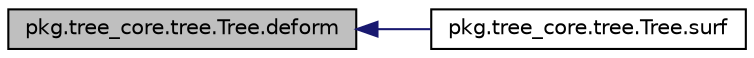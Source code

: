 digraph "pkg.tree_core.tree.Tree.deform"
{
  edge [fontname="Helvetica",fontsize="10",labelfontname="Helvetica",labelfontsize="10"];
  node [fontname="Helvetica",fontsize="10",shape=record];
  rankdir="LR";
  Node12 [label="pkg.tree_core.tree.Tree.deform",height=0.2,width=0.4,color="black", fillcolor="grey75", style="filled", fontcolor="black"];
  Node12 -> Node13 [dir="back",color="midnightblue",fontsize="10",style="solid",fontname="Helvetica"];
  Node13 [label="pkg.tree_core.tree.Tree.surf",height=0.2,width=0.4,color="black", fillcolor="white", style="filled",URL="$classpkg_1_1tree__core_1_1tree_1_1_tree.html#a1aea97e687c2b3381566fa0d9e22fb3f"];
}
